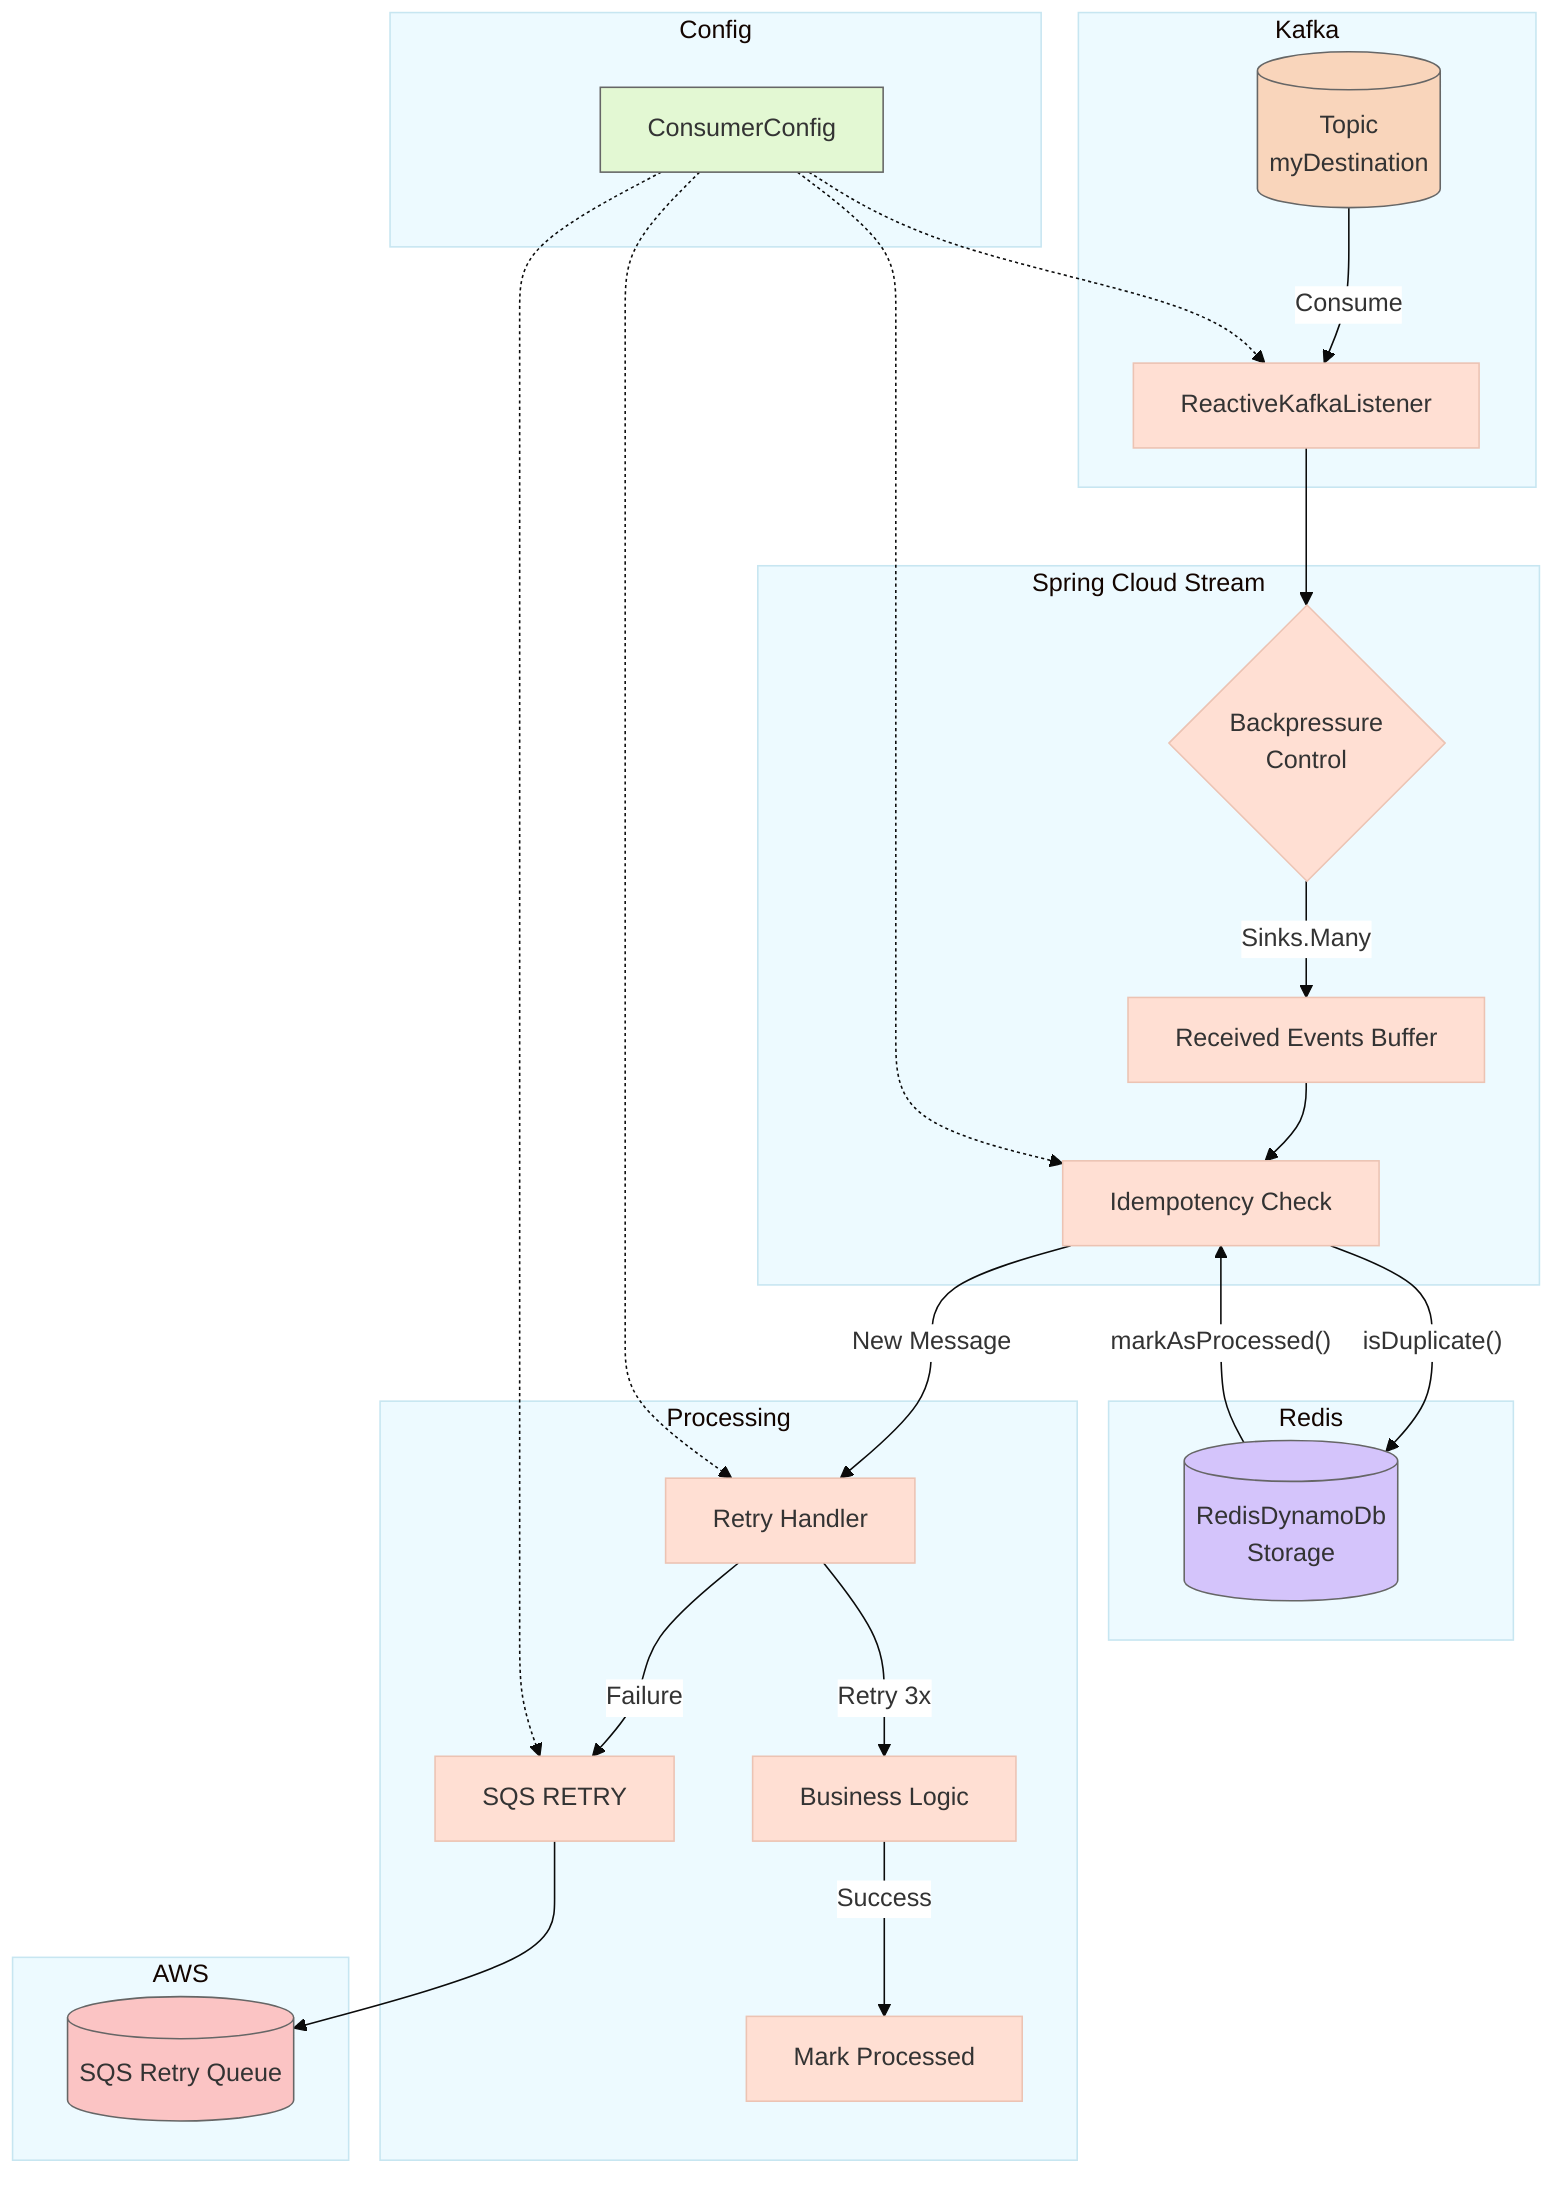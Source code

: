 %%{init: {'theme': 'base', 'themeVariables': { 'primaryColor': '#ffdfd3', 'edgeLabelBackground':'#fff'}}}%%
flowchart TD
    subgraph Kafka
        A[(Topic\nmyDestination)] -->|Consume| B[ReactiveKafkaListener]
    end

    subgraph Spring Cloud Stream
        B --> C{Backpressure\nControl}
        C -->|Sinks.Many| D[Received Events Buffer]
        D --> E[Idempotency Check]
    end

    subgraph Redis
        E -->|"isDuplicate()"| F[(RedisDynamoDb\nStorage)]
        F -->|"markAsProcessed()"| E
    end

    subgraph Processing
        E -->|New Message| G[Retry Handler]
        G -->|Retry 3x| H[Business Logic]
        H -->|Success| I[Mark Processed]
        G -->|Failure| J[SQS RETRY]
    end

    subgraph AWS
        J --> K[(SQS Retry Queue)]
    end

    subgraph Config
        L[ConsumerConfig] -.-> B
        L -.-> G
        L -.-> E
        L -.-> J
    end

    style A fill:#f9d5bb,stroke:#666
    style F fill:#d4c4fb,stroke:#666
    style K fill:#fbc4c4,stroke:#666
    style L fill:#e3f8d3,stroke:#666